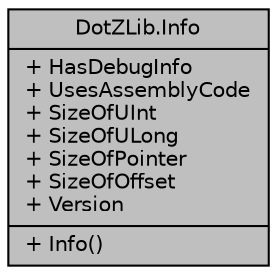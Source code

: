 digraph "DotZLib.Info"
{
  edge [fontname="Helvetica",fontsize="10",labelfontname="Helvetica",labelfontsize="10"];
  node [fontname="Helvetica",fontsize="10",shape=record];
  Node1 [label="{DotZLib.Info\n|+ HasDebugInfo\l+ UsesAssemblyCode\l+ SizeOfUInt\l+ SizeOfULong\l+ SizeOfPointer\l+ SizeOfOffset\l+ Version\l|+ Info()\l}",height=0.2,width=0.4,color="black", fillcolor="grey75", style="filled", fontcolor="black"];
}
